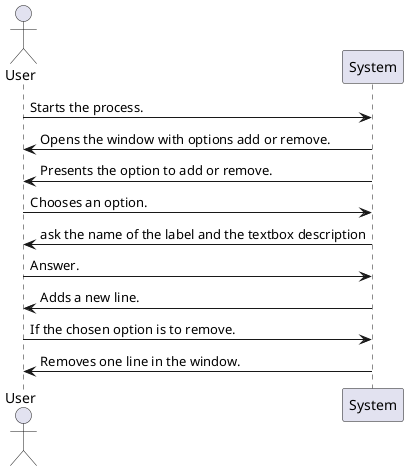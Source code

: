 @startuml doc-files/forms_editor_analysis.png

actor User

User->System: Starts the process.
System->User: Opens the window with options add or remove.
System->User: Presents the option to add or remove.
User->System: Chooses an option.
System->User: ask the name of the label and the textbox description
User->System: Answer.
System->User: Adds a new line.
User->System: If the chosen option is to remove.
System->User: Removes one line in the window.
@enduml